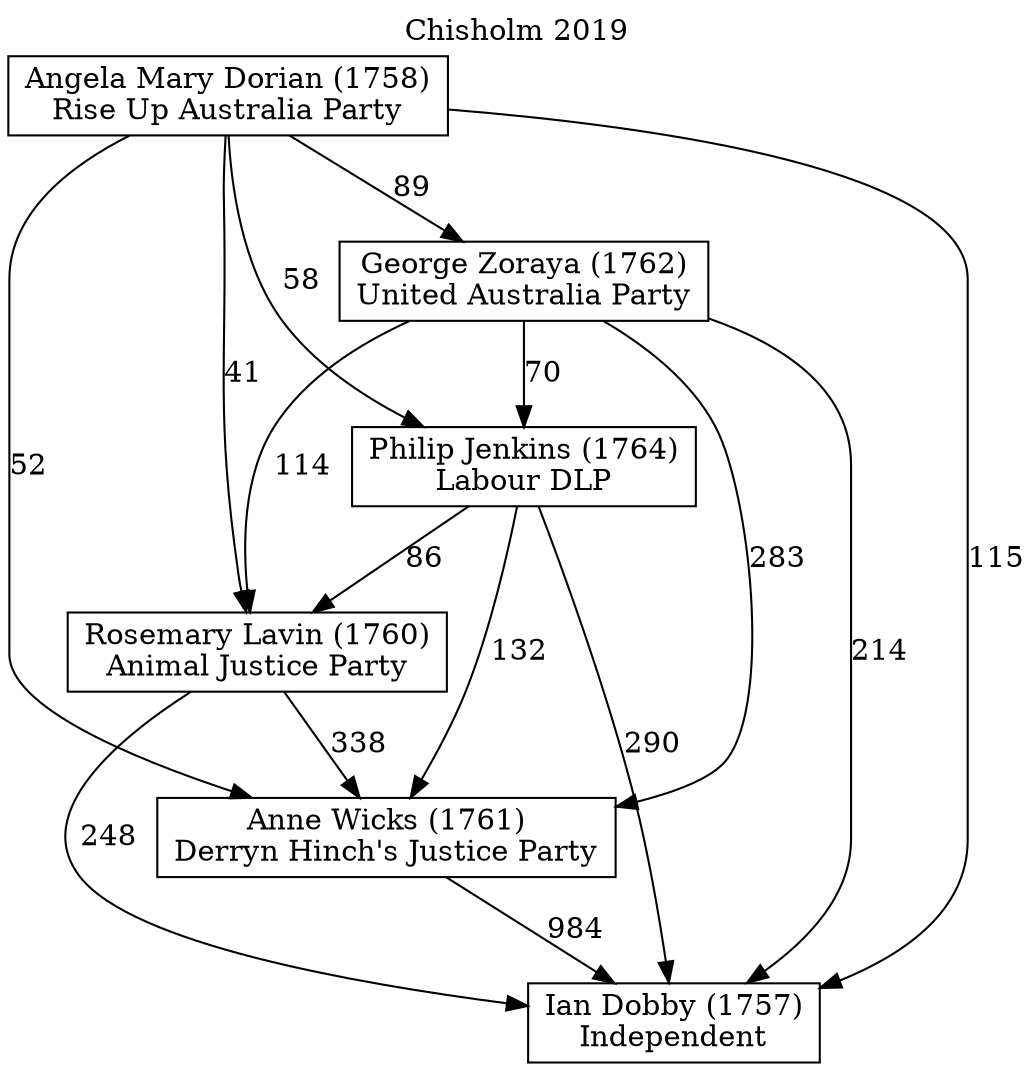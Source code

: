 // House preference flow
digraph "Ian Dobby (1757)_Chisholm_2019" {
	graph [label="Chisholm 2019" labelloc=t mclimit=10]
	node [shape=box]
	"Angela Mary Dorian (1758)" [label="Angela Mary Dorian (1758)
Rise Up Australia Party"]
	"Anne Wicks (1761)" [label="Anne Wicks (1761)
Derryn Hinch's Justice Party"]
	"George Zoraya (1762)" [label="George Zoraya (1762)
United Australia Party"]
	"Ian Dobby (1757)" [label="Ian Dobby (1757)
Independent"]
	"Philip Jenkins (1764)" [label="Philip Jenkins (1764)
Labour DLP"]
	"Rosemary Lavin (1760)" [label="Rosemary Lavin (1760)
Animal Justice Party"]
	"Angela Mary Dorian (1758)" -> "Anne Wicks (1761)" [label=52]
	"Angela Mary Dorian (1758)" -> "George Zoraya (1762)" [label=89]
	"Angela Mary Dorian (1758)" -> "Ian Dobby (1757)" [label=115]
	"Angela Mary Dorian (1758)" -> "Philip Jenkins (1764)" [label=58]
	"Angela Mary Dorian (1758)" -> "Rosemary Lavin (1760)" [label=41]
	"Anne Wicks (1761)" -> "Ian Dobby (1757)" [label=984]
	"George Zoraya (1762)" -> "Anne Wicks (1761)" [label=283]
	"George Zoraya (1762)" -> "Ian Dobby (1757)" [label=214]
	"George Zoraya (1762)" -> "Philip Jenkins (1764)" [label=70]
	"George Zoraya (1762)" -> "Rosemary Lavin (1760)" [label=114]
	"Philip Jenkins (1764)" -> "Anne Wicks (1761)" [label=132]
	"Philip Jenkins (1764)" -> "Ian Dobby (1757)" [label=290]
	"Philip Jenkins (1764)" -> "Rosemary Lavin (1760)" [label=86]
	"Rosemary Lavin (1760)" -> "Anne Wicks (1761)" [label=338]
	"Rosemary Lavin (1760)" -> "Ian Dobby (1757)" [label=248]
}
